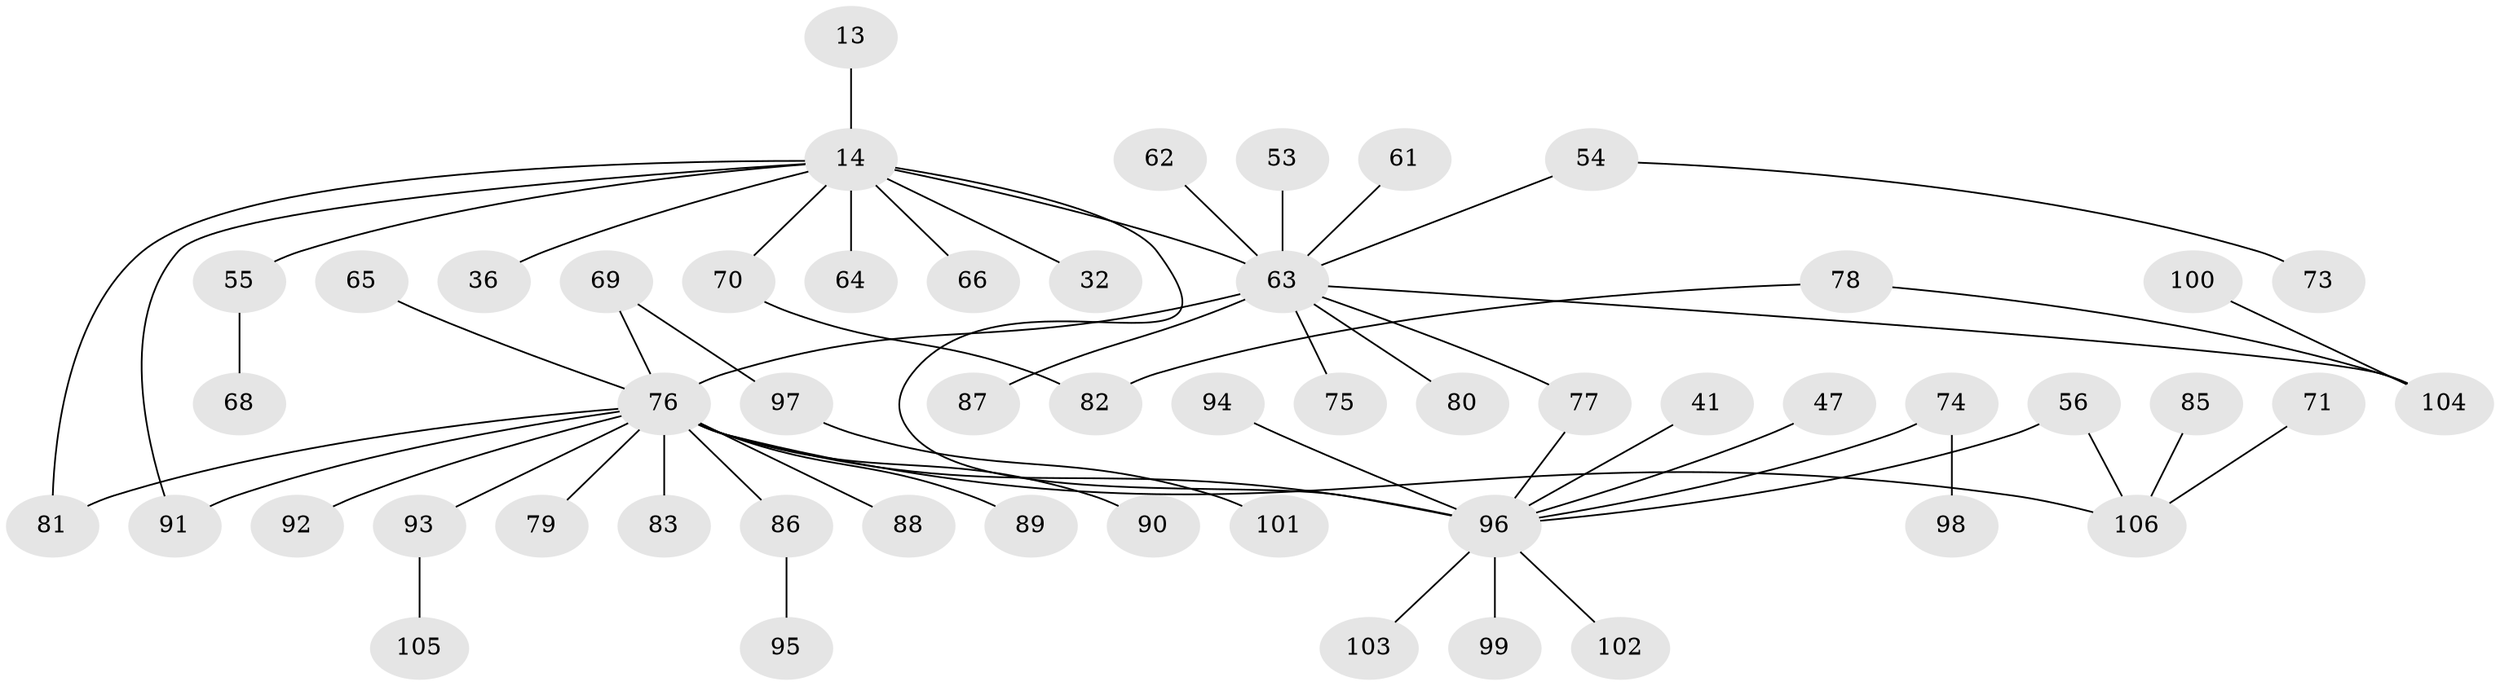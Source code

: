 // original degree distribution, {6: 0.03773584905660377, 7: 0.018867924528301886, 8: 0.009433962264150943, 3: 0.10377358490566038, 4: 0.10377358490566038, 2: 0.32075471698113206, 1: 0.39622641509433965, 5: 0.009433962264150943}
// Generated by graph-tools (version 1.1) at 2025/41/03/09/25 04:41:09]
// undirected, 53 vertices, 58 edges
graph export_dot {
graph [start="1"]
  node [color=gray90,style=filled];
  13;
  14 [super="+12"];
  32;
  36;
  41;
  47;
  53;
  54;
  55 [super="+31"];
  56;
  61;
  62;
  63 [super="+17+15+19+37+60+51"];
  64;
  65;
  66;
  68;
  69;
  70 [super="+34"];
  71;
  73;
  74 [super="+24+52"];
  75;
  76 [super="+3+7+18+46+26+59+67"];
  77 [super="+42"];
  78;
  79;
  80;
  81 [super="+16+50"];
  82;
  83;
  85;
  86 [super="+58"];
  87;
  88;
  89 [super="+40"];
  90;
  91;
  92;
  93;
  94;
  95;
  96 [super="+2+1+20+72+84"];
  97;
  98;
  99;
  100;
  101;
  102;
  103 [super="+38"];
  104 [super="+49"];
  105;
  106 [super="+48"];
  13 -- 14;
  14 -- 36;
  14 -- 91;
  14 -- 32;
  14 -- 64;
  14 -- 66;
  14 -- 96;
  14 -- 70 [weight=2];
  14 -- 63 [weight=3];
  14 -- 81;
  14 -- 55;
  41 -- 96;
  47 -- 96;
  53 -- 63;
  54 -- 73;
  54 -- 63;
  55 -- 68;
  56 -- 106;
  56 -- 96;
  61 -- 63;
  62 -- 63;
  63 -- 87;
  63 -- 80;
  63 -- 76 [weight=4];
  63 -- 77;
  63 -- 75;
  63 -- 104;
  65 -- 76;
  69 -- 97;
  69 -- 76;
  70 -- 82;
  71 -- 106;
  74 -- 98;
  74 -- 96;
  76 -- 93;
  76 -- 96 [weight=3];
  76 -- 92;
  76 -- 90;
  76 -- 79;
  76 -- 88;
  76 -- 81;
  76 -- 91;
  76 -- 83;
  76 -- 89;
  76 -- 106;
  76 -- 86;
  77 -- 96;
  78 -- 82;
  78 -- 104;
  85 -- 106;
  86 -- 95;
  93 -- 105;
  94 -- 96;
  96 -- 99;
  96 -- 102;
  96 -- 103;
  97 -- 101;
  100 -- 104;
}
